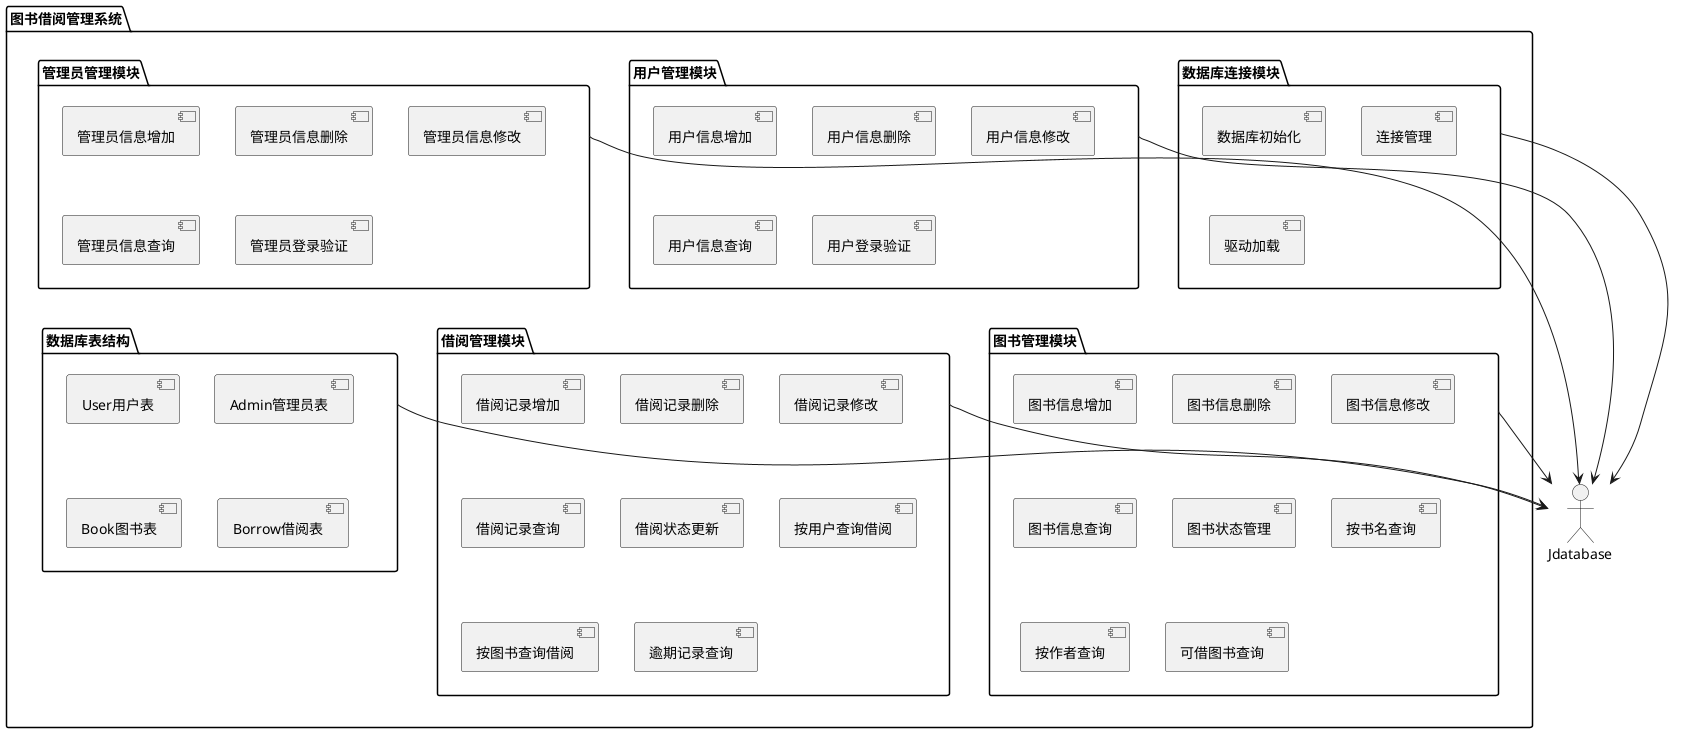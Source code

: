@startuml 图书借阅系统功能结构框图

package "图书借阅管理系统" {
    
    package "数据库连接模块" {
        [数据库初始化]
        [连接管理]
        [驱动加载]
    }

    package "用户管理模块" {
        [用户信息增加]
        [用户信息删除]
        [用户信息修改]
        [用户信息查询]
        [用户登录验证]
    }

    package "管理员管理模块" {
        [管理员信息增加]
        [管理员信息删除]
        [管理员信息修改]
        [管理员信息查询]
        [管理员登录验证]
    }

    package "图书管理模块" {
        [图书信息增加]
        [图书信息删除]
        [图书信息修改]
        [图书信息查询]
        [图书状态管理]
        [按书名查询]
        [按作者查询]
        [可借图书查询]
    }

    package "借阅管理模块" {
        [借阅记录增加]
        [借阅记录删除]
        [借阅记录修改]
        [借阅记录查询]
        [借阅状态更新]
        [按用户查询借阅]
        [按图书查询借阅]
        [逾期记录查询]
    }

    package "数据库表结构" {
        [User用户表]
        [Admin管理员表]
        [Book图书表]
        [Borrow借阅表]
    }

}

actor Jdatabase

数据库连接模块 --> Jdatabase
用户管理模块 --> Jdatabase
管理员管理模块 --> Jdatabase
图书管理模块 --> Jdatabase
借阅管理模块 --> Jdatabase
数据库表结构 --> Jdatabase

@enduml